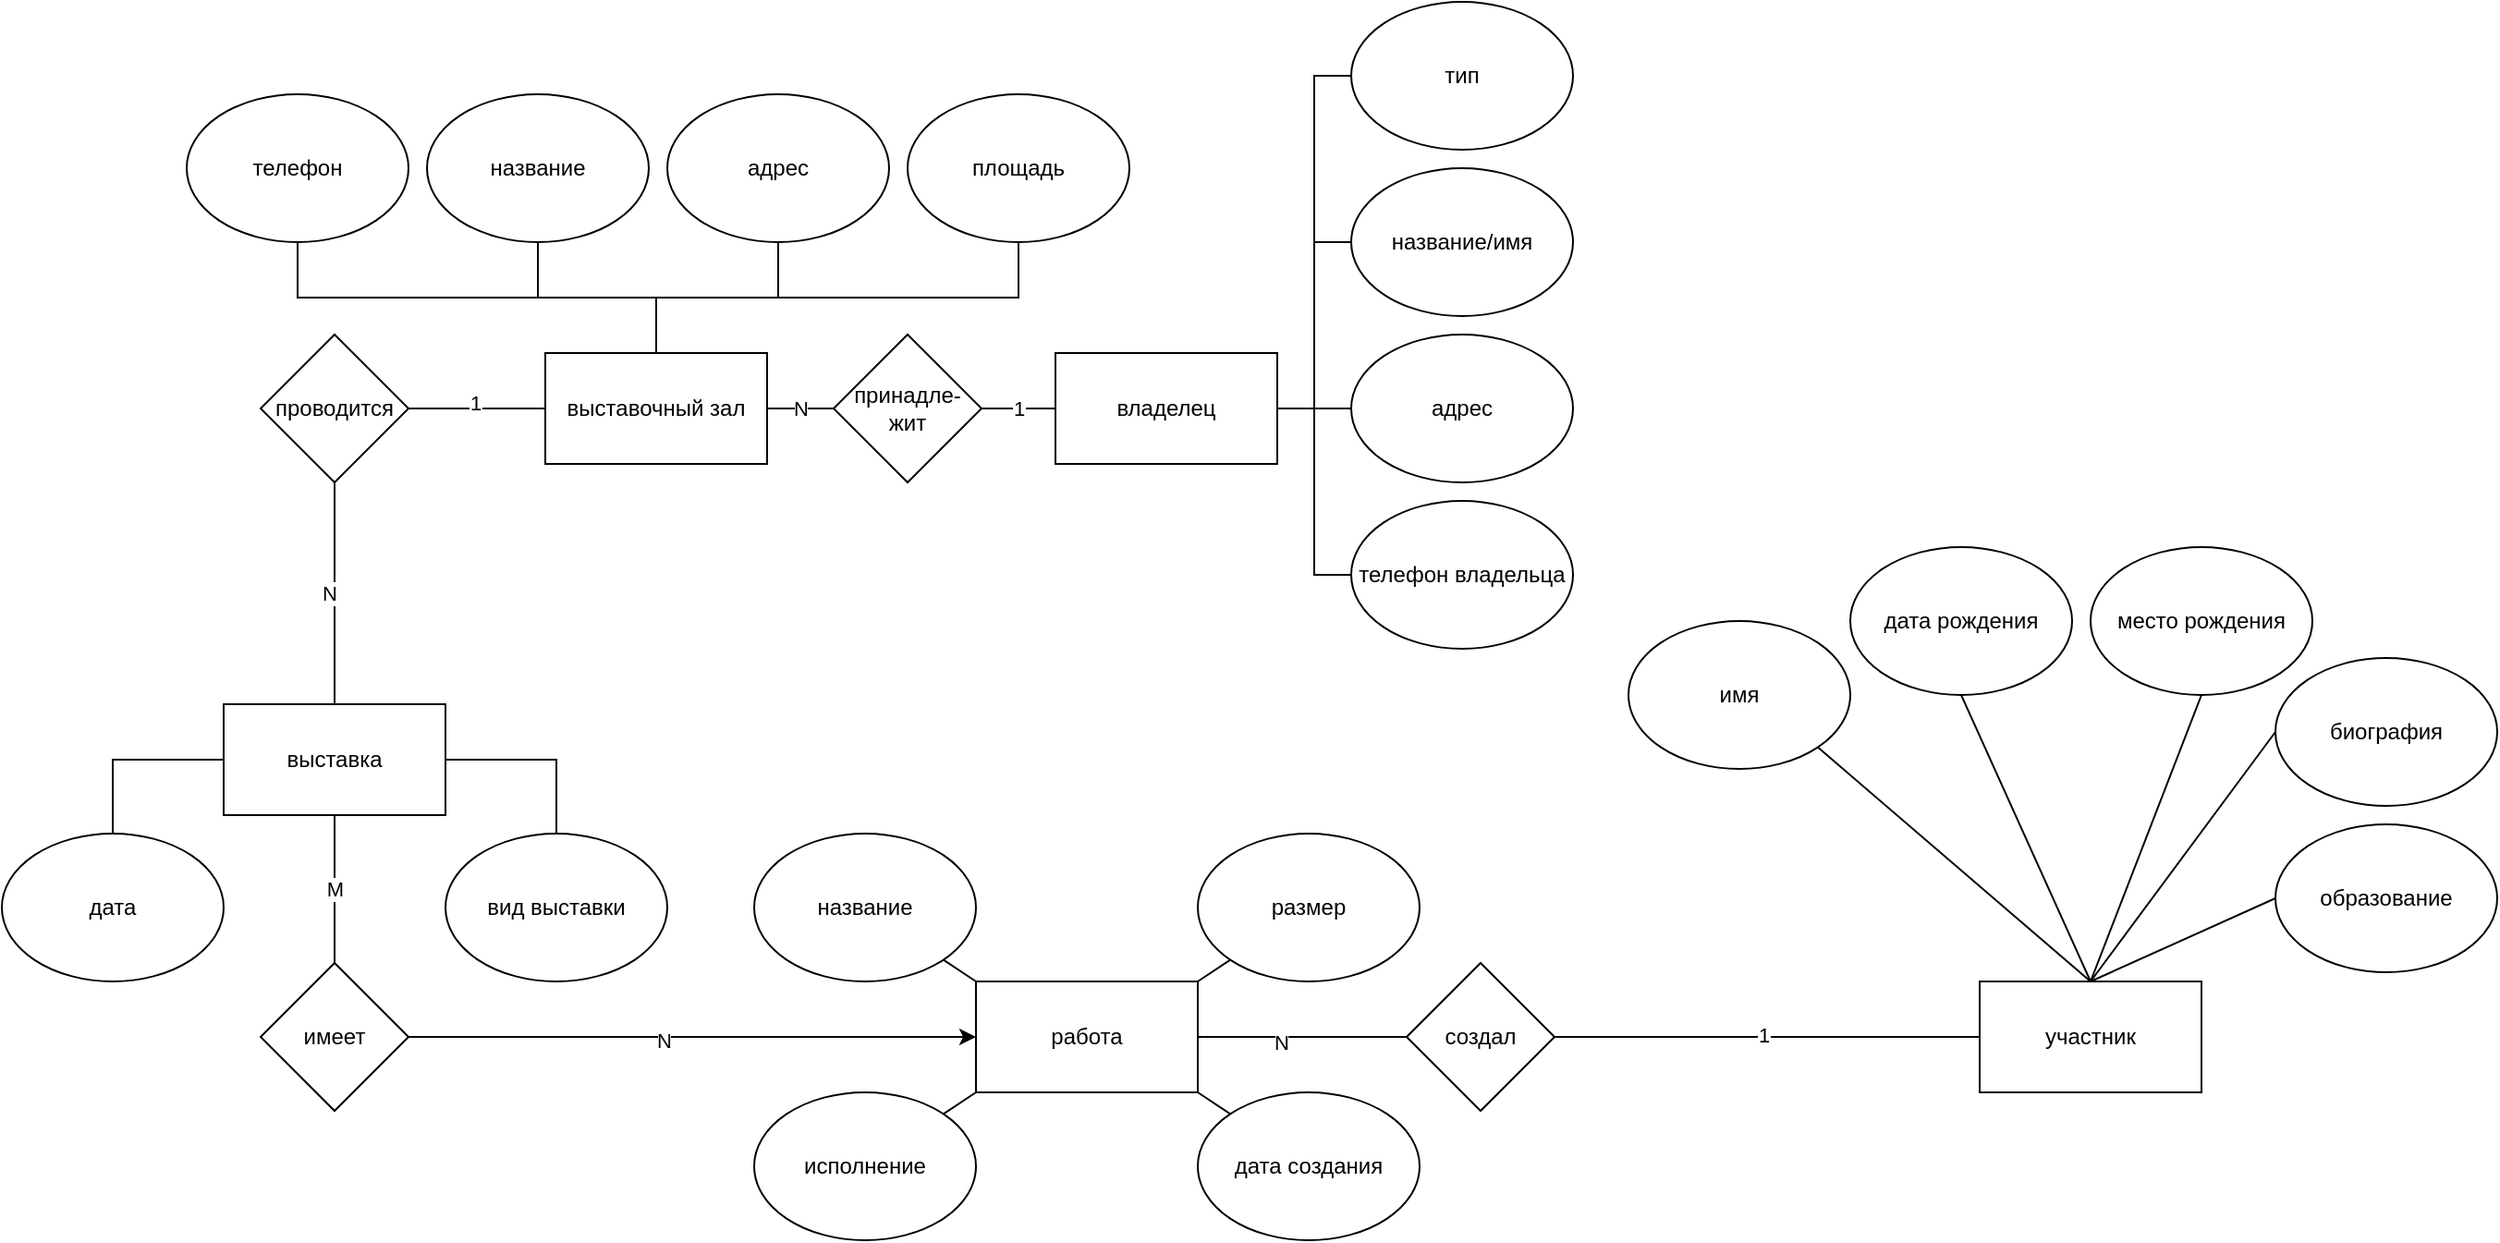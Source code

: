 <mxfile version="24.7.16">
  <diagram name="Страница — 1" id="V-Wiokg1YTs9JInEGlZe">
    <mxGraphModel dx="1009" dy="1750" grid="1" gridSize="10" guides="1" tooltips="1" connect="1" arrows="1" fold="1" page="1" pageScale="1" pageWidth="827" pageHeight="1169" math="0" shadow="0">
      <root>
        <mxCell id="0" />
        <mxCell id="1" parent="0" />
        <mxCell id="aqg8zF4pls_-Gyj7b0LM-11" style="edgeStyle=orthogonalEdgeStyle;rounded=0;orthogonalLoop=1;jettySize=auto;html=1;exitX=1;exitY=0.5;exitDx=0;exitDy=0;entryX=0;entryY=0.5;entryDx=0;entryDy=0;endArrow=none;endFill=0;" parent="1" source="aqg8zF4pls_-Gyj7b0LM-1" target="aqg8zF4pls_-Gyj7b0LM-9" edge="1">
          <mxGeometry relative="1" as="geometry" />
        </mxCell>
        <mxCell id="aqg8zF4pls_-Gyj7b0LM-62" value="N" style="edgeLabel;html=1;align=center;verticalAlign=middle;resizable=0;points=[];" parent="aqg8zF4pls_-Gyj7b0LM-11" vertex="1" connectable="0">
          <mxGeometry relative="1" as="geometry">
            <mxPoint as="offset" />
          </mxGeometry>
        </mxCell>
        <mxCell id="aqg8zF4pls_-Gyj7b0LM-13" style="edgeStyle=orthogonalEdgeStyle;rounded=0;orthogonalLoop=1;jettySize=auto;html=1;exitX=0.5;exitY=0;exitDx=0;exitDy=0;entryX=0.5;entryY=1;entryDx=0;entryDy=0;endArrow=none;endFill=0;" parent="1" source="aqg8zF4pls_-Gyj7b0LM-1" target="aqg8zF4pls_-Gyj7b0LM-6" edge="1">
          <mxGeometry relative="1" as="geometry" />
        </mxCell>
        <mxCell id="aqg8zF4pls_-Gyj7b0LM-14" style="edgeStyle=orthogonalEdgeStyle;rounded=0;orthogonalLoop=1;jettySize=auto;html=1;exitX=0.5;exitY=0;exitDx=0;exitDy=0;entryX=0.5;entryY=1;entryDx=0;entryDy=0;endArrow=none;endFill=0;" parent="1" source="aqg8zF4pls_-Gyj7b0LM-1" target="aqg8zF4pls_-Gyj7b0LM-4" edge="1">
          <mxGeometry relative="1" as="geometry" />
        </mxCell>
        <mxCell id="aqg8zF4pls_-Gyj7b0LM-15" style="edgeStyle=orthogonalEdgeStyle;rounded=0;orthogonalLoop=1;jettySize=auto;html=1;exitX=0.5;exitY=0;exitDx=0;exitDy=0;entryX=0.5;entryY=1;entryDx=0;entryDy=0;endArrow=none;endFill=0;" parent="1" source="aqg8zF4pls_-Gyj7b0LM-1" target="aqg8zF4pls_-Gyj7b0LM-7" edge="1">
          <mxGeometry relative="1" as="geometry" />
        </mxCell>
        <mxCell id="aqg8zF4pls_-Gyj7b0LM-16" style="edgeStyle=orthogonalEdgeStyle;rounded=0;orthogonalLoop=1;jettySize=auto;html=1;exitX=0.5;exitY=0;exitDx=0;exitDy=0;endArrow=none;endFill=0;" parent="1" source="aqg8zF4pls_-Gyj7b0LM-1" target="aqg8zF4pls_-Gyj7b0LM-5" edge="1">
          <mxGeometry relative="1" as="geometry" />
        </mxCell>
        <mxCell id="aqg8zF4pls_-Gyj7b0LM-24" style="edgeStyle=orthogonalEdgeStyle;rounded=0;orthogonalLoop=1;jettySize=auto;html=1;exitX=0;exitY=0.5;exitDx=0;exitDy=0;entryX=1;entryY=0.5;entryDx=0;entryDy=0;endArrow=none;endFill=0;" parent="1" source="aqg8zF4pls_-Gyj7b0LM-1" target="aqg8zF4pls_-Gyj7b0LM-23" edge="1">
          <mxGeometry relative="1" as="geometry" />
        </mxCell>
        <mxCell id="aqg8zF4pls_-Gyj7b0LM-56" value="1" style="edgeLabel;html=1;align=center;verticalAlign=middle;resizable=0;points=[];" parent="aqg8zF4pls_-Gyj7b0LM-24" vertex="1" connectable="0">
          <mxGeometry x="0.027" y="-3" relative="1" as="geometry">
            <mxPoint as="offset" />
          </mxGeometry>
        </mxCell>
        <mxCell id="aqg8zF4pls_-Gyj7b0LM-1" value="выставочный зал" style="rounded=0;whiteSpace=wrap;html=1;" parent="1" vertex="1">
          <mxGeometry x="354" y="170" width="120" height="60" as="geometry" />
        </mxCell>
        <mxCell id="aqg8zF4pls_-Gyj7b0LM-28" style="edgeStyle=orthogonalEdgeStyle;rounded=0;orthogonalLoop=1;jettySize=auto;html=1;exitX=0;exitY=0.5;exitDx=0;exitDy=0;entryX=0.5;entryY=0;entryDx=0;entryDy=0;endArrow=none;endFill=0;" parent="1" source="aqg8zF4pls_-Gyj7b0LM-2" target="aqg8zF4pls_-Gyj7b0LM-27" edge="1">
          <mxGeometry relative="1" as="geometry" />
        </mxCell>
        <mxCell id="aqg8zF4pls_-Gyj7b0LM-29" style="edgeStyle=orthogonalEdgeStyle;rounded=0;orthogonalLoop=1;jettySize=auto;html=1;exitX=1;exitY=0.5;exitDx=0;exitDy=0;entryX=0.5;entryY=0;entryDx=0;entryDy=0;endArrow=none;endFill=0;" parent="1" source="aqg8zF4pls_-Gyj7b0LM-2" target="aqg8zF4pls_-Gyj7b0LM-26" edge="1">
          <mxGeometry relative="1" as="geometry" />
        </mxCell>
        <mxCell id="aqg8zF4pls_-Gyj7b0LM-31" value="M" style="edgeStyle=orthogonalEdgeStyle;rounded=0;orthogonalLoop=1;jettySize=auto;html=1;exitX=0.5;exitY=1;exitDx=0;exitDy=0;entryX=0.5;entryY=0;entryDx=0;entryDy=0;endArrow=none;endFill=0;" parent="1" source="aqg8zF4pls_-Gyj7b0LM-2" target="aqg8zF4pls_-Gyj7b0LM-30" edge="1">
          <mxGeometry relative="1" as="geometry" />
        </mxCell>
        <mxCell id="aqg8zF4pls_-Gyj7b0LM-2" value="выставка" style="rounded=0;whiteSpace=wrap;html=1;" parent="1" vertex="1">
          <mxGeometry x="180" y="360" width="120" height="60" as="geometry" />
        </mxCell>
        <mxCell id="aqg8zF4pls_-Gyj7b0LM-39" style="rounded=0;orthogonalLoop=1;jettySize=auto;html=1;exitX=0.5;exitY=0;exitDx=0;exitDy=0;entryX=1;entryY=1;entryDx=0;entryDy=0;endArrow=none;endFill=0;" parent="1" source="aqg8zF4pls_-Gyj7b0LM-3" target="aqg8zF4pls_-Gyj7b0LM-34" edge="1">
          <mxGeometry relative="1" as="geometry" />
        </mxCell>
        <mxCell id="aqg8zF4pls_-Gyj7b0LM-40" style="rounded=0;orthogonalLoop=1;jettySize=auto;html=1;exitX=0.5;exitY=0;exitDx=0;exitDy=0;entryX=0.5;entryY=1;entryDx=0;entryDy=0;endArrow=none;endFill=0;" parent="1" source="aqg8zF4pls_-Gyj7b0LM-3" target="aqg8zF4pls_-Gyj7b0LM-35" edge="1">
          <mxGeometry relative="1" as="geometry" />
        </mxCell>
        <mxCell id="aqg8zF4pls_-Gyj7b0LM-41" style="rounded=0;orthogonalLoop=1;jettySize=auto;html=1;exitX=0.5;exitY=0;exitDx=0;exitDy=0;entryX=0.5;entryY=1;entryDx=0;entryDy=0;endArrow=none;endFill=0;" parent="1" source="aqg8zF4pls_-Gyj7b0LM-3" target="aqg8zF4pls_-Gyj7b0LM-36" edge="1">
          <mxGeometry relative="1" as="geometry" />
        </mxCell>
        <mxCell id="aqg8zF4pls_-Gyj7b0LM-42" style="rounded=0;orthogonalLoop=1;jettySize=auto;html=1;exitX=0.5;exitY=0;exitDx=0;exitDy=0;entryX=0;entryY=0.5;entryDx=0;entryDy=0;endArrow=none;endFill=0;" parent="1" source="aqg8zF4pls_-Gyj7b0LM-3" target="aqg8zF4pls_-Gyj7b0LM-37" edge="1">
          <mxGeometry relative="1" as="geometry" />
        </mxCell>
        <mxCell id="aqg8zF4pls_-Gyj7b0LM-43" style="rounded=0;orthogonalLoop=1;jettySize=auto;html=1;exitX=0.5;exitY=0;exitDx=0;exitDy=0;entryX=0;entryY=0.5;entryDx=0;entryDy=0;endArrow=none;endFill=0;" parent="1" source="aqg8zF4pls_-Gyj7b0LM-3" target="aqg8zF4pls_-Gyj7b0LM-38" edge="1">
          <mxGeometry relative="1" as="geometry" />
        </mxCell>
        <mxCell id="aqg8zF4pls_-Gyj7b0LM-3" value="участник" style="rounded=0;whiteSpace=wrap;html=1;" parent="1" vertex="1">
          <mxGeometry x="1130" y="510" width="120" height="60" as="geometry" />
        </mxCell>
        <mxCell id="aqg8zF4pls_-Gyj7b0LM-4" value="название" style="ellipse;whiteSpace=wrap;html=1;" parent="1" vertex="1">
          <mxGeometry x="290" y="30" width="120" height="80" as="geometry" />
        </mxCell>
        <mxCell id="aqg8zF4pls_-Gyj7b0LM-5" value="площадь" style="ellipse;whiteSpace=wrap;html=1;" parent="1" vertex="1">
          <mxGeometry x="550" y="30" width="120" height="80" as="geometry" />
        </mxCell>
        <mxCell id="aqg8zF4pls_-Gyj7b0LM-6" value="телефон" style="ellipse;whiteSpace=wrap;html=1;" parent="1" vertex="1">
          <mxGeometry x="160" y="30" width="120" height="80" as="geometry" />
        </mxCell>
        <mxCell id="aqg8zF4pls_-Gyj7b0LM-7" value="адрес" style="ellipse;whiteSpace=wrap;html=1;" parent="1" vertex="1">
          <mxGeometry x="420" y="30" width="120" height="80" as="geometry" />
        </mxCell>
        <mxCell id="aqg8zF4pls_-Gyj7b0LM-20" style="edgeStyle=orthogonalEdgeStyle;rounded=0;orthogonalLoop=1;jettySize=auto;html=1;exitX=1;exitY=0.5;exitDx=0;exitDy=0;entryX=0;entryY=0.5;entryDx=0;entryDy=0;endArrow=none;endFill=0;" parent="1" source="aqg8zF4pls_-Gyj7b0LM-8" target="aqg8zF4pls_-Gyj7b0LM-17" edge="1">
          <mxGeometry relative="1" as="geometry" />
        </mxCell>
        <mxCell id="aqg8zF4pls_-Gyj7b0LM-21" style="edgeStyle=orthogonalEdgeStyle;rounded=0;orthogonalLoop=1;jettySize=auto;html=1;exitX=1;exitY=0.5;exitDx=0;exitDy=0;entryX=0;entryY=0.5;entryDx=0;entryDy=0;endArrow=none;endFill=0;" parent="1" source="aqg8zF4pls_-Gyj7b0LM-8" target="aqg8zF4pls_-Gyj7b0LM-18" edge="1">
          <mxGeometry relative="1" as="geometry" />
        </mxCell>
        <mxCell id="aqg8zF4pls_-Gyj7b0LM-22" style="edgeStyle=orthogonalEdgeStyle;rounded=0;orthogonalLoop=1;jettySize=auto;html=1;exitX=1;exitY=0.5;exitDx=0;exitDy=0;entryX=0;entryY=0.5;entryDx=0;entryDy=0;endArrow=none;endFill=0;" parent="1" source="aqg8zF4pls_-Gyj7b0LM-8" target="aqg8zF4pls_-Gyj7b0LM-19" edge="1">
          <mxGeometry relative="1" as="geometry" />
        </mxCell>
        <mxCell id="RqA0WNc0TWKgc3nQDQgl-2" style="edgeStyle=orthogonalEdgeStyle;rounded=0;orthogonalLoop=1;jettySize=auto;html=1;exitX=1;exitY=0.5;exitDx=0;exitDy=0;entryX=0;entryY=0.5;entryDx=0;entryDy=0;endArrow=none;endFill=0;" edge="1" parent="1" source="aqg8zF4pls_-Gyj7b0LM-8" target="RqA0WNc0TWKgc3nQDQgl-1">
          <mxGeometry relative="1" as="geometry" />
        </mxCell>
        <mxCell id="aqg8zF4pls_-Gyj7b0LM-8" value="владелец" style="rounded=0;whiteSpace=wrap;html=1;" parent="1" vertex="1">
          <mxGeometry x="630" y="170" width="120" height="60" as="geometry" />
        </mxCell>
        <mxCell id="aqg8zF4pls_-Gyj7b0LM-12" style="edgeStyle=orthogonalEdgeStyle;rounded=0;orthogonalLoop=1;jettySize=auto;html=1;exitX=1;exitY=0.5;exitDx=0;exitDy=0;endArrow=none;endFill=0;" parent="1" source="aqg8zF4pls_-Gyj7b0LM-9" target="aqg8zF4pls_-Gyj7b0LM-8" edge="1">
          <mxGeometry relative="1" as="geometry" />
        </mxCell>
        <mxCell id="aqg8zF4pls_-Gyj7b0LM-63" value="1" style="edgeLabel;html=1;align=center;verticalAlign=middle;resizable=0;points=[];" parent="aqg8zF4pls_-Gyj7b0LM-12" vertex="1" connectable="0">
          <mxGeometry relative="1" as="geometry">
            <mxPoint as="offset" />
          </mxGeometry>
        </mxCell>
        <mxCell id="aqg8zF4pls_-Gyj7b0LM-9" value="принадле-жит" style="rhombus;whiteSpace=wrap;html=1;" parent="1" vertex="1">
          <mxGeometry x="510" y="160" width="80" height="80" as="geometry" />
        </mxCell>
        <mxCell id="aqg8zF4pls_-Gyj7b0LM-17" value="название/имя" style="ellipse;whiteSpace=wrap;html=1;" parent="1" vertex="1">
          <mxGeometry x="790" y="70" width="120" height="80" as="geometry" />
        </mxCell>
        <mxCell id="aqg8zF4pls_-Gyj7b0LM-18" value="адрес" style="ellipse;whiteSpace=wrap;html=1;" parent="1" vertex="1">
          <mxGeometry x="790" y="160" width="120" height="80" as="geometry" />
        </mxCell>
        <mxCell id="aqg8zF4pls_-Gyj7b0LM-19" value="телефон владельца" style="ellipse;whiteSpace=wrap;html=1;" parent="1" vertex="1">
          <mxGeometry x="790" y="250" width="120" height="80" as="geometry" />
        </mxCell>
        <mxCell id="aqg8zF4pls_-Gyj7b0LM-25" style="edgeStyle=orthogonalEdgeStyle;rounded=0;orthogonalLoop=1;jettySize=auto;html=1;exitX=0.5;exitY=1;exitDx=0;exitDy=0;entryX=0.5;entryY=0;entryDx=0;entryDy=0;endArrow=none;endFill=0;" parent="1" source="aqg8zF4pls_-Gyj7b0LM-23" target="aqg8zF4pls_-Gyj7b0LM-2" edge="1">
          <mxGeometry relative="1" as="geometry" />
        </mxCell>
        <mxCell id="aqg8zF4pls_-Gyj7b0LM-57" value="N" style="edgeLabel;html=1;align=center;verticalAlign=middle;resizable=0;points=[];" parent="aqg8zF4pls_-Gyj7b0LM-25" vertex="1" connectable="0">
          <mxGeometry y="-3" relative="1" as="geometry">
            <mxPoint as="offset" />
          </mxGeometry>
        </mxCell>
        <mxCell id="aqg8zF4pls_-Gyj7b0LM-23" value="проводится" style="rhombus;whiteSpace=wrap;html=1;" parent="1" vertex="1">
          <mxGeometry x="200" y="160" width="80" height="80" as="geometry" />
        </mxCell>
        <mxCell id="aqg8zF4pls_-Gyj7b0LM-26" value="вид выставки" style="ellipse;whiteSpace=wrap;html=1;" parent="1" vertex="1">
          <mxGeometry x="300" y="430" width="120" height="80" as="geometry" />
        </mxCell>
        <mxCell id="aqg8zF4pls_-Gyj7b0LM-27" value="дата" style="ellipse;whiteSpace=wrap;html=1;" parent="1" vertex="1">
          <mxGeometry x="60" y="430" width="120" height="80" as="geometry" />
        </mxCell>
        <mxCell id="RqA0WNc0TWKgc3nQDQgl-9" style="edgeStyle=orthogonalEdgeStyle;rounded=0;orthogonalLoop=1;jettySize=auto;html=1;exitX=1;exitY=0.5;exitDx=0;exitDy=0;entryX=0;entryY=0.5;entryDx=0;entryDy=0;" edge="1" parent="1" source="aqg8zF4pls_-Gyj7b0LM-30" target="aqg8zF4pls_-Gyj7b0LM-46">
          <mxGeometry relative="1" as="geometry" />
        </mxCell>
        <mxCell id="RqA0WNc0TWKgc3nQDQgl-10" value="N" style="edgeLabel;html=1;align=center;verticalAlign=middle;resizable=0;points=[];" vertex="1" connectable="0" parent="RqA0WNc0TWKgc3nQDQgl-9">
          <mxGeometry x="-0.104" y="-2" relative="1" as="geometry">
            <mxPoint as="offset" />
          </mxGeometry>
        </mxCell>
        <mxCell id="aqg8zF4pls_-Gyj7b0LM-30" value="имеет" style="rhombus;whiteSpace=wrap;html=1;" parent="1" vertex="1">
          <mxGeometry x="200" y="500" width="80" height="80" as="geometry" />
        </mxCell>
        <mxCell id="aqg8zF4pls_-Gyj7b0LM-34" value="имя" style="ellipse;whiteSpace=wrap;html=1;" parent="1" vertex="1">
          <mxGeometry x="940" y="315" width="120" height="80" as="geometry" />
        </mxCell>
        <mxCell id="aqg8zF4pls_-Gyj7b0LM-35" value="дата рождения" style="ellipse;whiteSpace=wrap;html=1;" parent="1" vertex="1">
          <mxGeometry x="1060" y="275" width="120" height="80" as="geometry" />
        </mxCell>
        <mxCell id="aqg8zF4pls_-Gyj7b0LM-36" value="место рождения" style="ellipse;whiteSpace=wrap;html=1;" parent="1" vertex="1">
          <mxGeometry x="1190" y="275" width="120" height="80" as="geometry" />
        </mxCell>
        <mxCell id="aqg8zF4pls_-Gyj7b0LM-37" value="биография" style="ellipse;whiteSpace=wrap;html=1;" parent="1" vertex="1">
          <mxGeometry x="1290" y="335" width="120" height="80" as="geometry" />
        </mxCell>
        <mxCell id="aqg8zF4pls_-Gyj7b0LM-38" value="образование" style="ellipse;whiteSpace=wrap;html=1;" parent="1" vertex="1">
          <mxGeometry x="1290" y="425" width="120" height="80" as="geometry" />
        </mxCell>
        <mxCell id="RqA0WNc0TWKgc3nQDQgl-7" style="edgeStyle=orthogonalEdgeStyle;rounded=0;orthogonalLoop=1;jettySize=auto;html=1;exitX=1;exitY=0.5;exitDx=0;exitDy=0;entryX=0;entryY=0.5;entryDx=0;entryDy=0;endArrow=none;endFill=0;" edge="1" parent="1" source="aqg8zF4pls_-Gyj7b0LM-44" target="aqg8zF4pls_-Gyj7b0LM-3">
          <mxGeometry relative="1" as="geometry" />
        </mxCell>
        <mxCell id="RqA0WNc0TWKgc3nQDQgl-8" value="1" style="edgeLabel;html=1;align=center;verticalAlign=middle;resizable=0;points=[];" vertex="1" connectable="0" parent="RqA0WNc0TWKgc3nQDQgl-7">
          <mxGeometry x="-0.017" y="1" relative="1" as="geometry">
            <mxPoint as="offset" />
          </mxGeometry>
        </mxCell>
        <mxCell id="aqg8zF4pls_-Gyj7b0LM-44" value="создал" style="rhombus;whiteSpace=wrap;html=1;" parent="1" vertex="1">
          <mxGeometry x="820" y="500" width="80" height="80" as="geometry" />
        </mxCell>
        <mxCell id="aqg8zF4pls_-Gyj7b0LM-52" style="rounded=0;orthogonalLoop=1;jettySize=auto;html=1;exitX=0;exitY=0;exitDx=0;exitDy=0;entryX=1;entryY=1;entryDx=0;entryDy=0;endArrow=none;endFill=0;" parent="1" source="aqg8zF4pls_-Gyj7b0LM-46" target="aqg8zF4pls_-Gyj7b0LM-48" edge="1">
          <mxGeometry relative="1" as="geometry" />
        </mxCell>
        <mxCell id="aqg8zF4pls_-Gyj7b0LM-53" style="rounded=0;orthogonalLoop=1;jettySize=auto;html=1;exitX=1;exitY=0;exitDx=0;exitDy=0;entryX=0;entryY=1;entryDx=0;entryDy=0;endArrow=none;endFill=0;" parent="1" source="aqg8zF4pls_-Gyj7b0LM-46" target="aqg8zF4pls_-Gyj7b0LM-51" edge="1">
          <mxGeometry relative="1" as="geometry" />
        </mxCell>
        <mxCell id="aqg8zF4pls_-Gyj7b0LM-54" style="rounded=0;orthogonalLoop=1;jettySize=auto;html=1;exitX=0;exitY=1;exitDx=0;exitDy=0;entryX=1;entryY=0;entryDx=0;entryDy=0;endArrow=none;endFill=0;" parent="1" source="aqg8zF4pls_-Gyj7b0LM-46" target="aqg8zF4pls_-Gyj7b0LM-49" edge="1">
          <mxGeometry relative="1" as="geometry" />
        </mxCell>
        <mxCell id="aqg8zF4pls_-Gyj7b0LM-55" style="rounded=0;orthogonalLoop=1;jettySize=auto;html=1;exitX=1;exitY=1;exitDx=0;exitDy=0;entryX=0;entryY=0;entryDx=0;entryDy=0;endArrow=none;endFill=0;" parent="1" source="aqg8zF4pls_-Gyj7b0LM-46" target="aqg8zF4pls_-Gyj7b0LM-50" edge="1">
          <mxGeometry relative="1" as="geometry" />
        </mxCell>
        <mxCell id="RqA0WNc0TWKgc3nQDQgl-5" style="edgeStyle=orthogonalEdgeStyle;rounded=0;orthogonalLoop=1;jettySize=auto;html=1;exitX=1;exitY=0.5;exitDx=0;exitDy=0;entryX=0;entryY=0.5;entryDx=0;entryDy=0;endArrow=none;endFill=0;" edge="1" parent="1" source="aqg8zF4pls_-Gyj7b0LM-46" target="aqg8zF4pls_-Gyj7b0LM-44">
          <mxGeometry relative="1" as="geometry" />
        </mxCell>
        <mxCell id="RqA0WNc0TWKgc3nQDQgl-6" value="N" style="edgeLabel;html=1;align=center;verticalAlign=middle;resizable=0;points=[];" vertex="1" connectable="0" parent="RqA0WNc0TWKgc3nQDQgl-5">
          <mxGeometry x="-0.211" y="-3" relative="1" as="geometry">
            <mxPoint as="offset" />
          </mxGeometry>
        </mxCell>
        <mxCell id="aqg8zF4pls_-Gyj7b0LM-46" value="работа" style="rounded=0;whiteSpace=wrap;html=1;" parent="1" vertex="1">
          <mxGeometry x="587" y="510" width="120" height="60" as="geometry" />
        </mxCell>
        <mxCell id="aqg8zF4pls_-Gyj7b0LM-48" value="название" style="ellipse;whiteSpace=wrap;html=1;" parent="1" vertex="1">
          <mxGeometry x="467" y="430" width="120" height="80" as="geometry" />
        </mxCell>
        <mxCell id="aqg8zF4pls_-Gyj7b0LM-49" value="исполнение" style="ellipse;whiteSpace=wrap;html=1;" parent="1" vertex="1">
          <mxGeometry x="467" y="570" width="120" height="80" as="geometry" />
        </mxCell>
        <mxCell id="aqg8zF4pls_-Gyj7b0LM-50" value="дата создания" style="ellipse;whiteSpace=wrap;html=1;" parent="1" vertex="1">
          <mxGeometry x="707" y="570" width="120" height="80" as="geometry" />
        </mxCell>
        <mxCell id="aqg8zF4pls_-Gyj7b0LM-51" value="размер" style="ellipse;whiteSpace=wrap;html=1;" parent="1" vertex="1">
          <mxGeometry x="707" y="430" width="120" height="80" as="geometry" />
        </mxCell>
        <mxCell id="RqA0WNc0TWKgc3nQDQgl-1" value="тип" style="ellipse;whiteSpace=wrap;html=1;" vertex="1" parent="1">
          <mxGeometry x="790" y="-20" width="120" height="80" as="geometry" />
        </mxCell>
      </root>
    </mxGraphModel>
  </diagram>
</mxfile>
